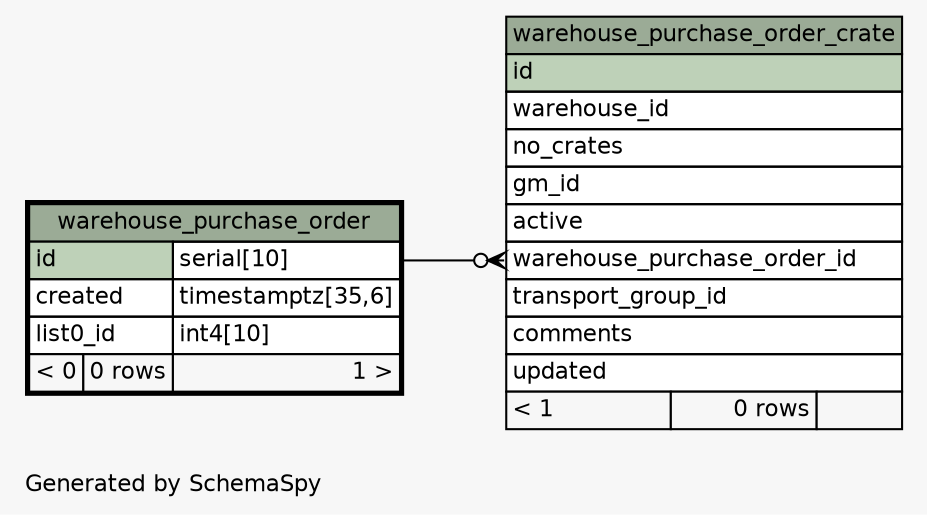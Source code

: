 // dot 2.38.0 on Linux 4.4.84-boot2docker
// SchemaSpy rev 590
digraph "oneDegreeRelationshipsDiagram" {
  graph [
    rankdir="RL"
    bgcolor="#f7f7f7"
    label="\nGenerated by SchemaSpy"
    labeljust="l"
    nodesep="0.18"
    ranksep="0.46"
    fontname="Helvetica"
    fontsize="11"
  ];
  node [
    fontname="Helvetica"
    fontsize="11"
    shape="plaintext"
  ];
  edge [
    arrowsize="0.8"
  ];
  "warehouse_purchase_order_crate":"warehouse_purchase_order_id":w -> "warehouse_purchase_order":"id.type":e [arrowhead=none dir=back arrowtail=crowodot];
  "warehouse_purchase_order" [
    label=<
    <TABLE BORDER="2" CELLBORDER="1" CELLSPACING="0" BGCOLOR="#ffffff">
      <TR><TD COLSPAN="3" BGCOLOR="#9bab96" ALIGN="CENTER">warehouse_purchase_order</TD></TR>
      <TR><TD PORT="id" COLSPAN="2" BGCOLOR="#bed1b8" ALIGN="LEFT">id</TD><TD PORT="id.type" ALIGN="LEFT">serial[10]</TD></TR>
      <TR><TD PORT="created" COLSPAN="2" ALIGN="LEFT">created</TD><TD PORT="created.type" ALIGN="LEFT">timestamptz[35,6]</TD></TR>
      <TR><TD PORT="list0_id" COLSPAN="2" ALIGN="LEFT">list0_id</TD><TD PORT="list0_id.type" ALIGN="LEFT">int4[10]</TD></TR>
      <TR><TD ALIGN="LEFT" BGCOLOR="#f7f7f7">&lt; 0</TD><TD ALIGN="RIGHT" BGCOLOR="#f7f7f7">0 rows</TD><TD ALIGN="RIGHT" BGCOLOR="#f7f7f7">1 &gt;</TD></TR>
    </TABLE>>
    URL="warehouse_purchase_order.html"
    tooltip="warehouse_purchase_order"
  ];
  "warehouse_purchase_order_crate" [
    label=<
    <TABLE BORDER="0" CELLBORDER="1" CELLSPACING="0" BGCOLOR="#ffffff">
      <TR><TD COLSPAN="3" BGCOLOR="#9bab96" ALIGN="CENTER">warehouse_purchase_order_crate</TD></TR>
      <TR><TD PORT="id" COLSPAN="3" BGCOLOR="#bed1b8" ALIGN="LEFT">id</TD></TR>
      <TR><TD PORT="warehouse_id" COLSPAN="3" ALIGN="LEFT">warehouse_id</TD></TR>
      <TR><TD PORT="no_crates" COLSPAN="3" ALIGN="LEFT">no_crates</TD></TR>
      <TR><TD PORT="gm_id" COLSPAN="3" ALIGN="LEFT">gm_id</TD></TR>
      <TR><TD PORT="active" COLSPAN="3" ALIGN="LEFT">active</TD></TR>
      <TR><TD PORT="warehouse_purchase_order_id" COLSPAN="3" ALIGN="LEFT">warehouse_purchase_order_id</TD></TR>
      <TR><TD PORT="transport_group_id" COLSPAN="3" ALIGN="LEFT">transport_group_id</TD></TR>
      <TR><TD PORT="comments" COLSPAN="3" ALIGN="LEFT">comments</TD></TR>
      <TR><TD PORT="updated" COLSPAN="3" ALIGN="LEFT">updated</TD></TR>
      <TR><TD ALIGN="LEFT" BGCOLOR="#f7f7f7">&lt; 1</TD><TD ALIGN="RIGHT" BGCOLOR="#f7f7f7">0 rows</TD><TD ALIGN="RIGHT" BGCOLOR="#f7f7f7">  </TD></TR>
    </TABLE>>
    URL="warehouse_purchase_order_crate.html"
    tooltip="warehouse_purchase_order_crate"
  ];
}
